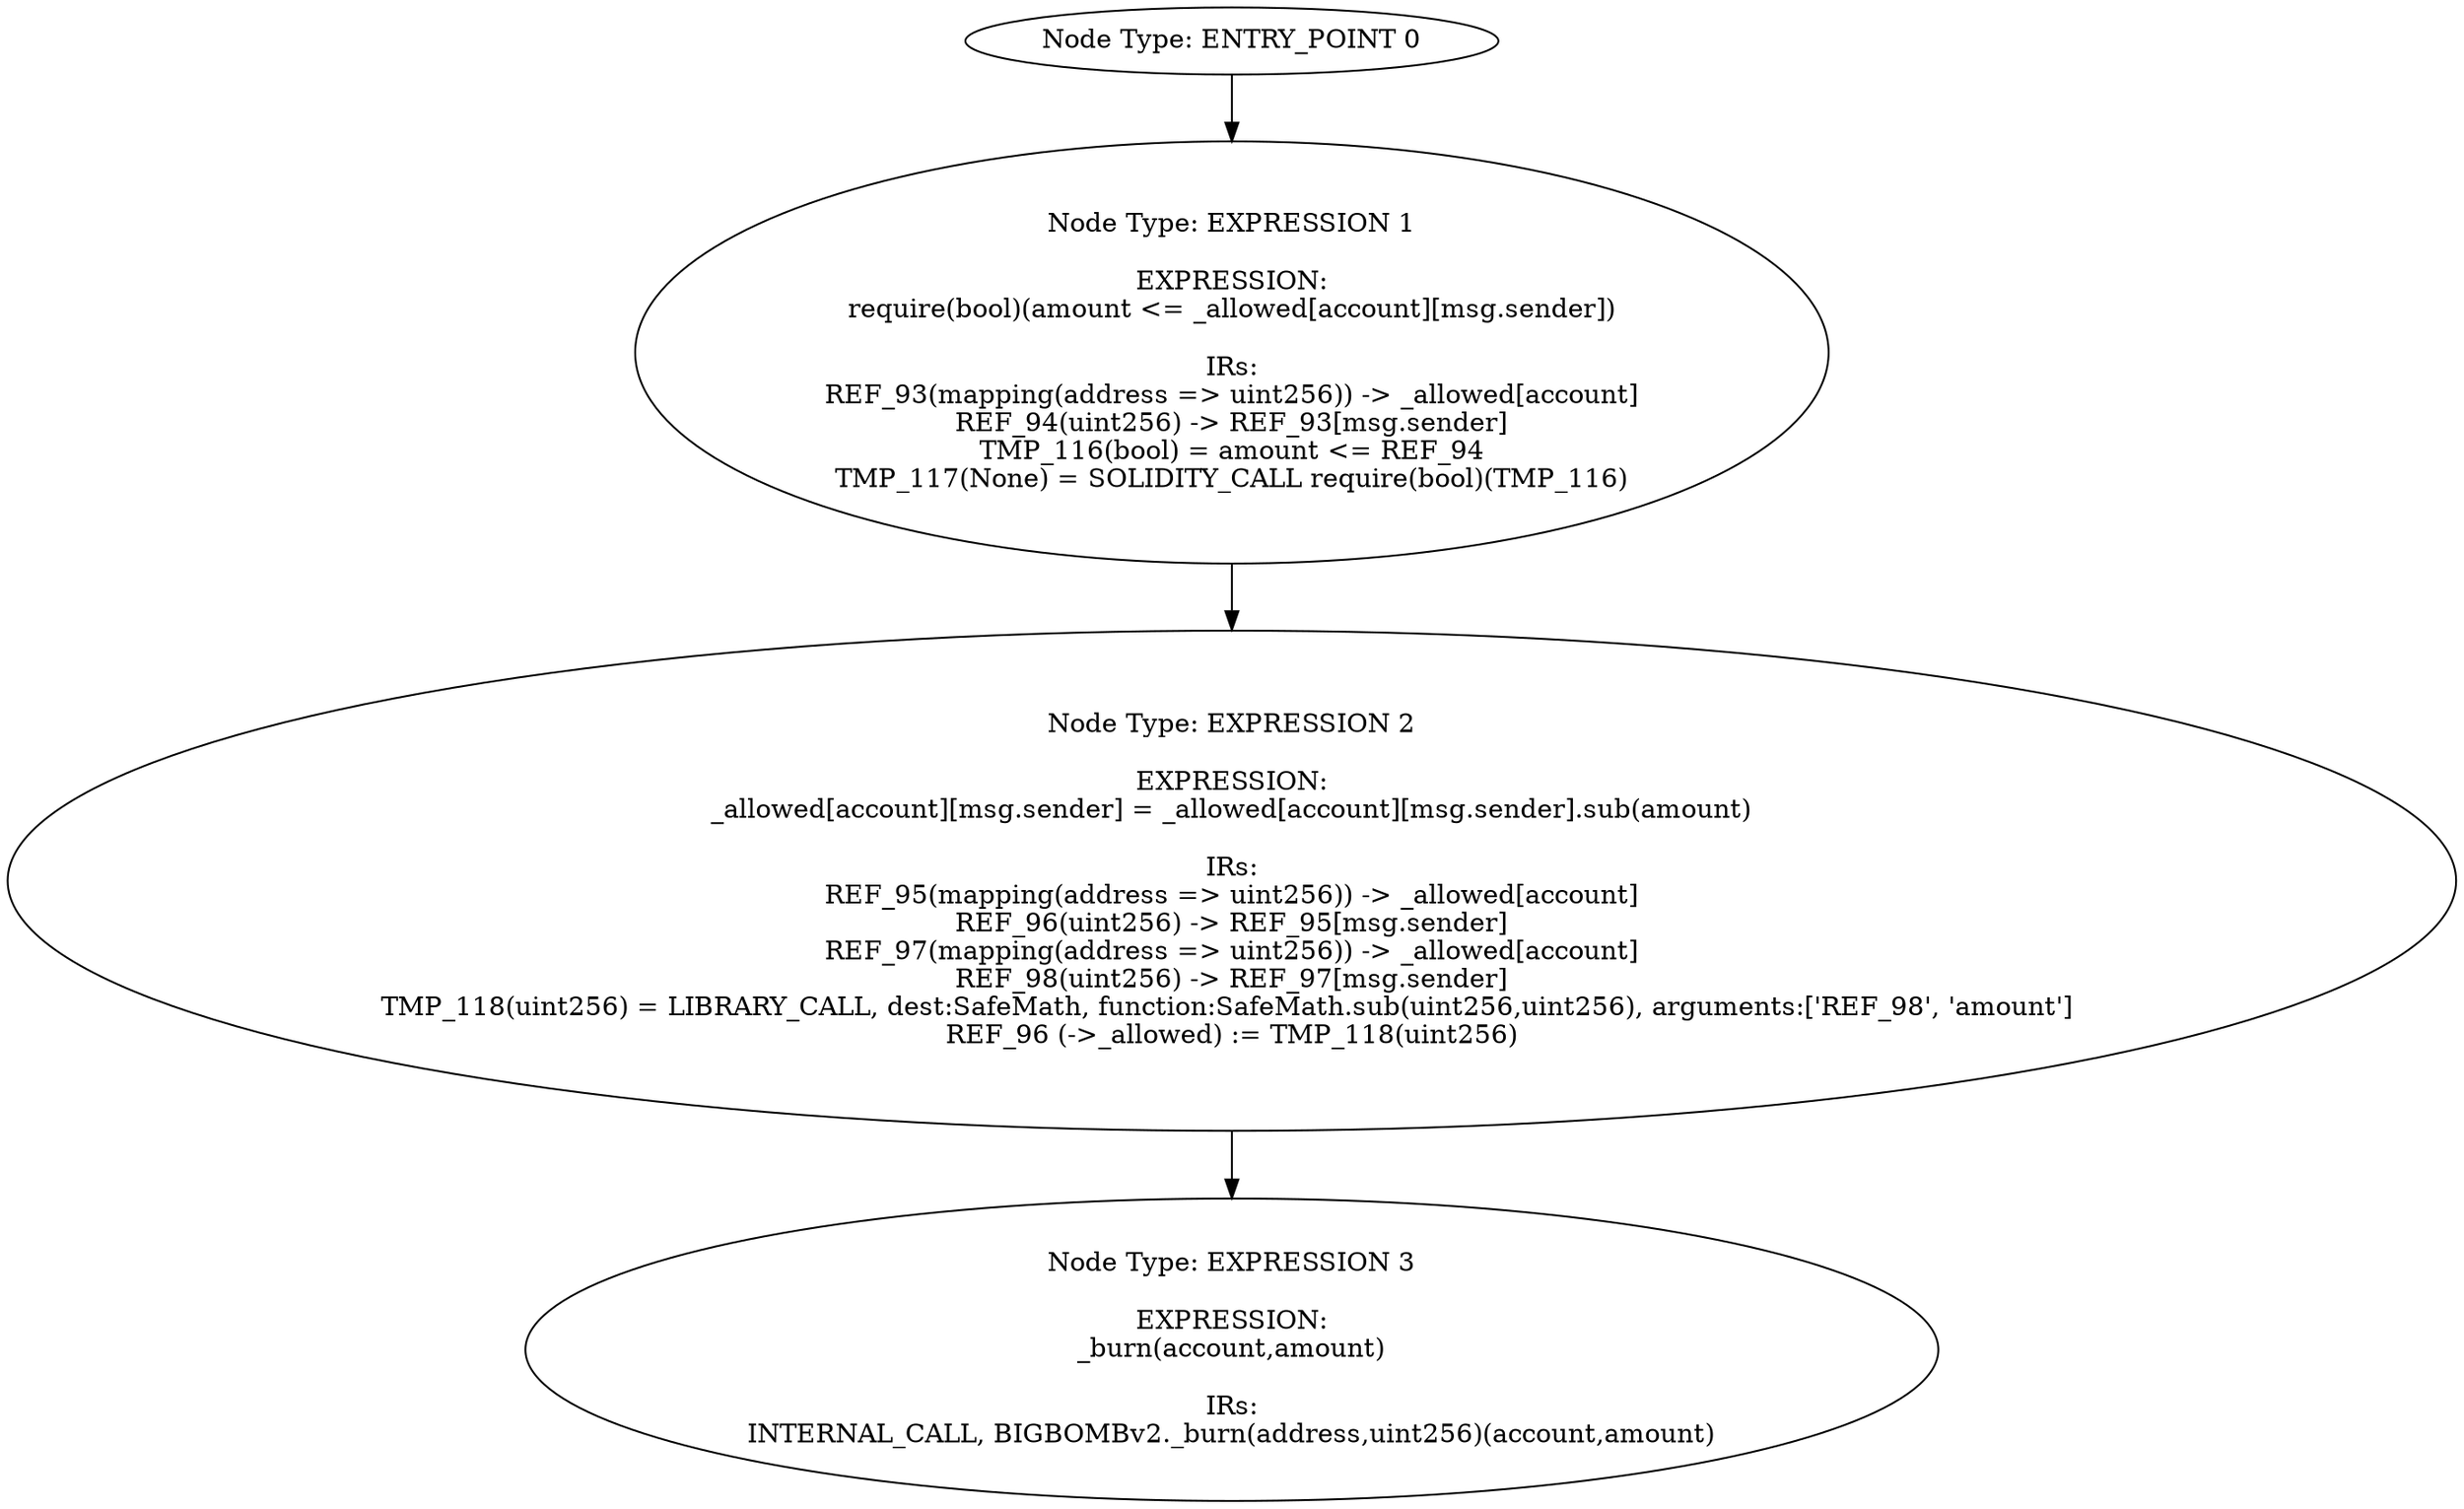 digraph{
0[label="Node Type: ENTRY_POINT 0
"];
0->1;
1[label="Node Type: EXPRESSION 1

EXPRESSION:
require(bool)(amount <= _allowed[account][msg.sender])

IRs:
REF_93(mapping(address => uint256)) -> _allowed[account]
REF_94(uint256) -> REF_93[msg.sender]
TMP_116(bool) = amount <= REF_94
TMP_117(None) = SOLIDITY_CALL require(bool)(TMP_116)"];
1->2;
2[label="Node Type: EXPRESSION 2

EXPRESSION:
_allowed[account][msg.sender] = _allowed[account][msg.sender].sub(amount)

IRs:
REF_95(mapping(address => uint256)) -> _allowed[account]
REF_96(uint256) -> REF_95[msg.sender]
REF_97(mapping(address => uint256)) -> _allowed[account]
REF_98(uint256) -> REF_97[msg.sender]
TMP_118(uint256) = LIBRARY_CALL, dest:SafeMath, function:SafeMath.sub(uint256,uint256), arguments:['REF_98', 'amount'] 
REF_96 (->_allowed) := TMP_118(uint256)"];
2->3;
3[label="Node Type: EXPRESSION 3

EXPRESSION:
_burn(account,amount)

IRs:
INTERNAL_CALL, BIGBOMBv2._burn(address,uint256)(account,amount)"];
}
